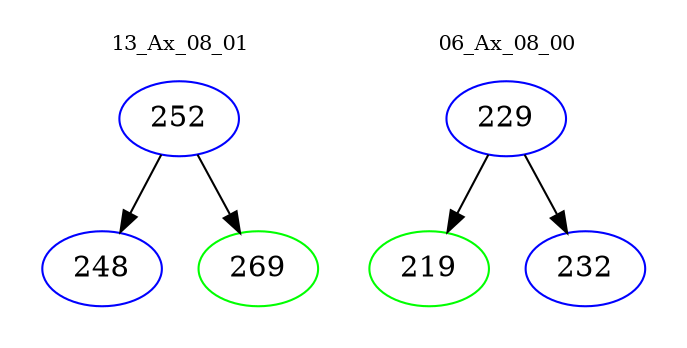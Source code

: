 digraph{
subgraph cluster_0 {
color = white
label = "13_Ax_08_01";
fontsize=10;
T0_252 [label="252", color="blue"]
T0_252 -> T0_248 [color="black"]
T0_248 [label="248", color="blue"]
T0_252 -> T0_269 [color="black"]
T0_269 [label="269", color="green"]
}
subgraph cluster_1 {
color = white
label = "06_Ax_08_00";
fontsize=10;
T1_229 [label="229", color="blue"]
T1_229 -> T1_219 [color="black"]
T1_219 [label="219", color="green"]
T1_229 -> T1_232 [color="black"]
T1_232 [label="232", color="blue"]
}
}
